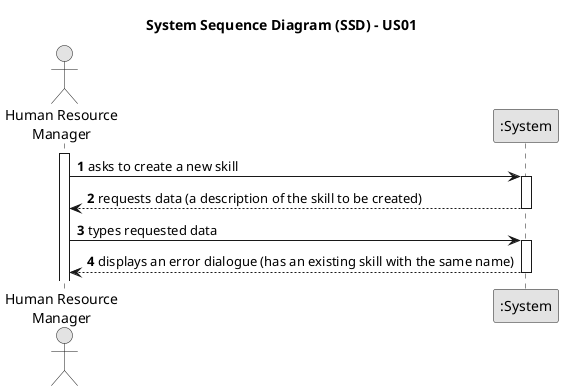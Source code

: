 @startuml
skinparam monochrome true
skinparam packageStyle rectangle
skinparam shadowing false

title System Sequence Diagram (SSD) - US01

autonumber

actor "Human Resource\nManager" as HRM
participant ":System" as System

activate HRM

    HRM -> System : asks to create a new skill
    activate System

        System --> HRM : requests data (a description of the skill to be created)
    deactivate System

    HRM -> System : types requested data
    activate System

        System --> HRM : displays an error dialogue (has an existing skill with the same name)
    deactivate System

@enduml